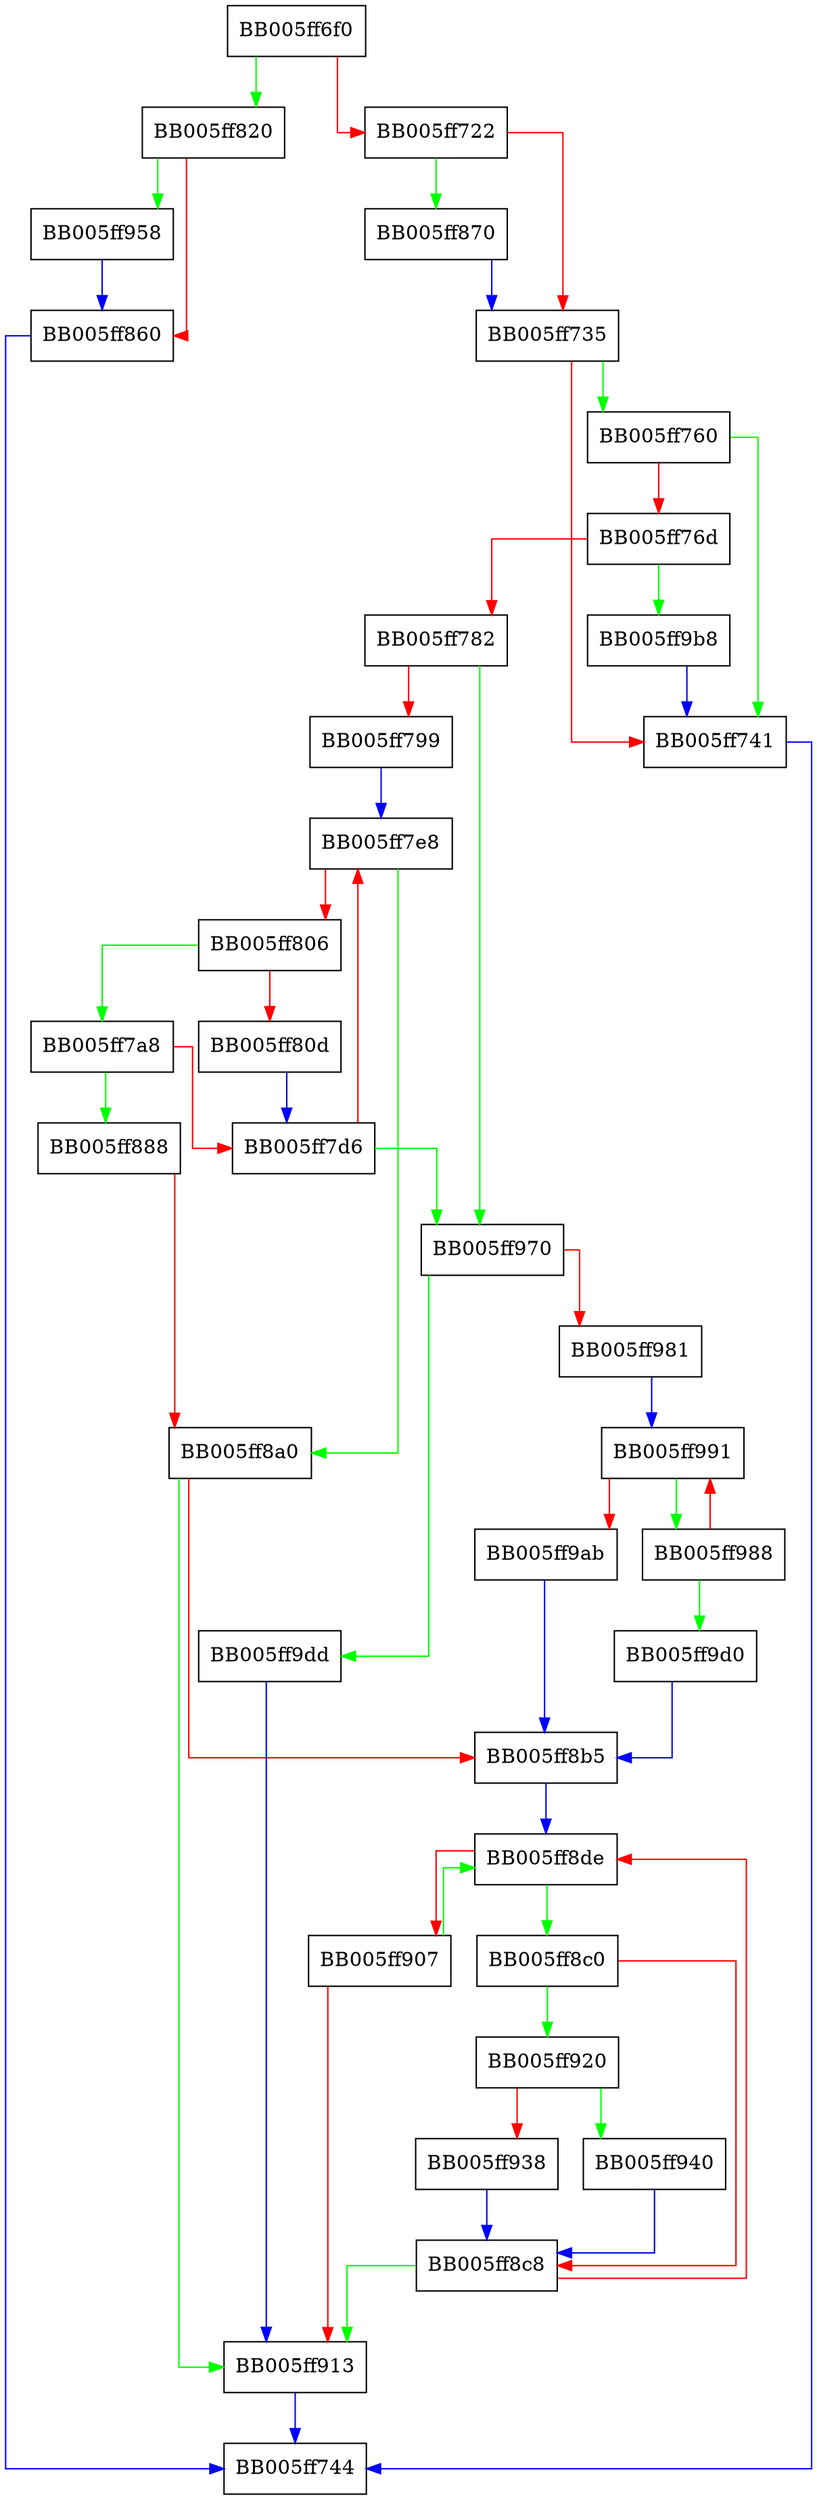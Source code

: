 digraph ossl_provider_doall_activated {
  node [shape="box"];
  graph [splines=ortho];
  BB005ff6f0 -> BB005ff820 [color="green"];
  BB005ff6f0 -> BB005ff722 [color="red"];
  BB005ff722 -> BB005ff870 [color="green"];
  BB005ff722 -> BB005ff735 [color="red"];
  BB005ff735 -> BB005ff760 [color="green"];
  BB005ff735 -> BB005ff741 [color="red"];
  BB005ff741 -> BB005ff744 [color="blue"];
  BB005ff760 -> BB005ff741 [color="green"];
  BB005ff760 -> BB005ff76d [color="red"];
  BB005ff76d -> BB005ff9b8 [color="green"];
  BB005ff76d -> BB005ff782 [color="red"];
  BB005ff782 -> BB005ff970 [color="green"];
  BB005ff782 -> BB005ff799 [color="red"];
  BB005ff799 -> BB005ff7e8 [color="blue"];
  BB005ff7a8 -> BB005ff888 [color="green"];
  BB005ff7a8 -> BB005ff7d6 [color="red"];
  BB005ff7d6 -> BB005ff970 [color="green"];
  BB005ff7d6 -> BB005ff7e8 [color="red"];
  BB005ff7e8 -> BB005ff8a0 [color="green"];
  BB005ff7e8 -> BB005ff806 [color="red"];
  BB005ff806 -> BB005ff7a8 [color="green"];
  BB005ff806 -> BB005ff80d [color="red"];
  BB005ff80d -> BB005ff7d6 [color="blue"];
  BB005ff820 -> BB005ff958 [color="green"];
  BB005ff820 -> BB005ff860 [color="red"];
  BB005ff860 -> BB005ff744 [color="blue"];
  BB005ff870 -> BB005ff735 [color="blue"];
  BB005ff888 -> BB005ff8a0 [color="red"];
  BB005ff8a0 -> BB005ff913 [color="green"];
  BB005ff8a0 -> BB005ff8b5 [color="red"];
  BB005ff8b5 -> BB005ff8de [color="blue"];
  BB005ff8c0 -> BB005ff920 [color="green"];
  BB005ff8c0 -> BB005ff8c8 [color="red"];
  BB005ff8c8 -> BB005ff913 [color="green"];
  BB005ff8c8 -> BB005ff8de [color="red"];
  BB005ff8de -> BB005ff8c0 [color="green"];
  BB005ff8de -> BB005ff907 [color="red"];
  BB005ff907 -> BB005ff8de [color="green"];
  BB005ff907 -> BB005ff913 [color="red"];
  BB005ff913 -> BB005ff744 [color="blue"];
  BB005ff920 -> BB005ff940 [color="green"];
  BB005ff920 -> BB005ff938 [color="red"];
  BB005ff938 -> BB005ff8c8 [color="blue"];
  BB005ff940 -> BB005ff8c8 [color="blue"];
  BB005ff958 -> BB005ff860 [color="blue"];
  BB005ff970 -> BB005ff9dd [color="green"];
  BB005ff970 -> BB005ff981 [color="red"];
  BB005ff981 -> BB005ff991 [color="blue"];
  BB005ff988 -> BB005ff9d0 [color="green"];
  BB005ff988 -> BB005ff991 [color="red"];
  BB005ff991 -> BB005ff988 [color="green"];
  BB005ff991 -> BB005ff9ab [color="red"];
  BB005ff9ab -> BB005ff8b5 [color="blue"];
  BB005ff9b8 -> BB005ff741 [color="blue"];
  BB005ff9d0 -> BB005ff8b5 [color="blue"];
  BB005ff9dd -> BB005ff913 [color="blue"];
}